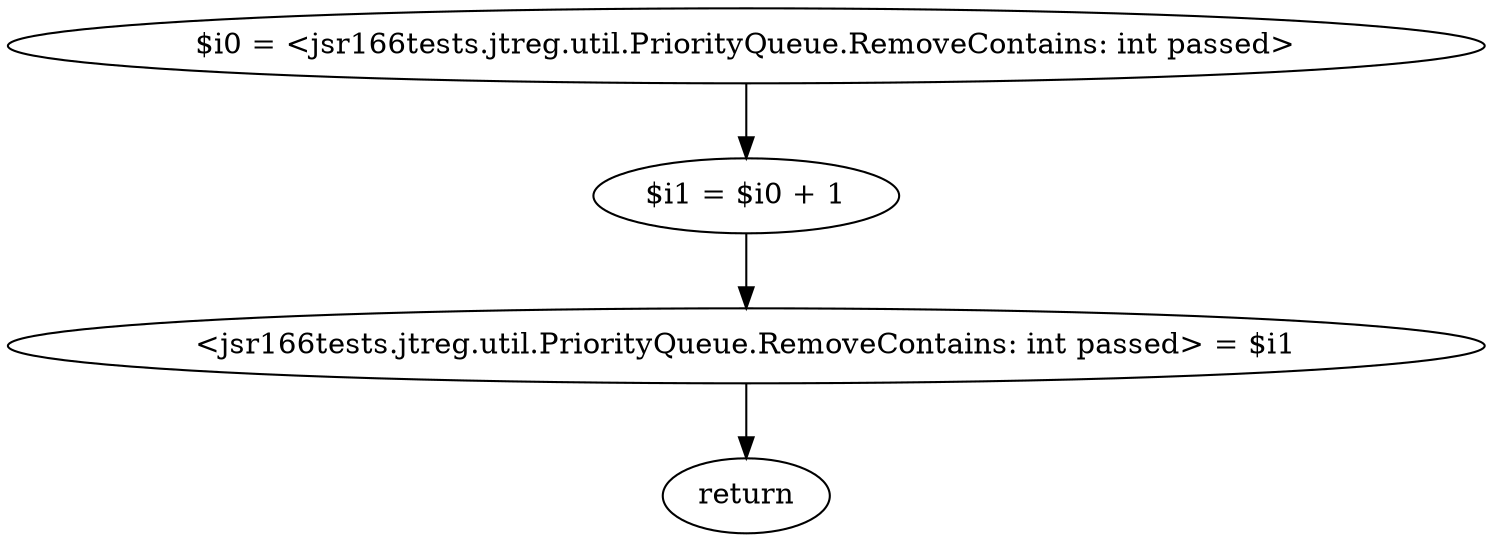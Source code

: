 digraph "unitGraph" {
    "$i0 = <jsr166tests.jtreg.util.PriorityQueue.RemoveContains: int passed>"
    "$i1 = $i0 + 1"
    "<jsr166tests.jtreg.util.PriorityQueue.RemoveContains: int passed> = $i1"
    "return"
    "$i0 = <jsr166tests.jtreg.util.PriorityQueue.RemoveContains: int passed>"->"$i1 = $i0 + 1";
    "$i1 = $i0 + 1"->"<jsr166tests.jtreg.util.PriorityQueue.RemoveContains: int passed> = $i1";
    "<jsr166tests.jtreg.util.PriorityQueue.RemoveContains: int passed> = $i1"->"return";
}
